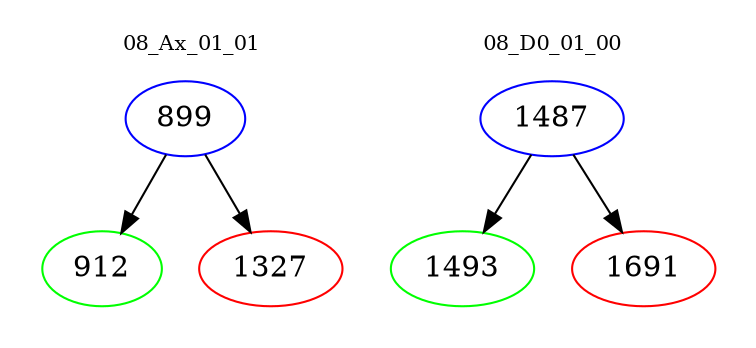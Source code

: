 digraph{
subgraph cluster_0 {
color = white
label = "08_Ax_01_01";
fontsize=10;
T0_899 [label="899", color="blue"]
T0_899 -> T0_912 [color="black"]
T0_912 [label="912", color="green"]
T0_899 -> T0_1327 [color="black"]
T0_1327 [label="1327", color="red"]
}
subgraph cluster_1 {
color = white
label = "08_D0_01_00";
fontsize=10;
T1_1487 [label="1487", color="blue"]
T1_1487 -> T1_1493 [color="black"]
T1_1493 [label="1493", color="green"]
T1_1487 -> T1_1691 [color="black"]
T1_1691 [label="1691", color="red"]
}
}
